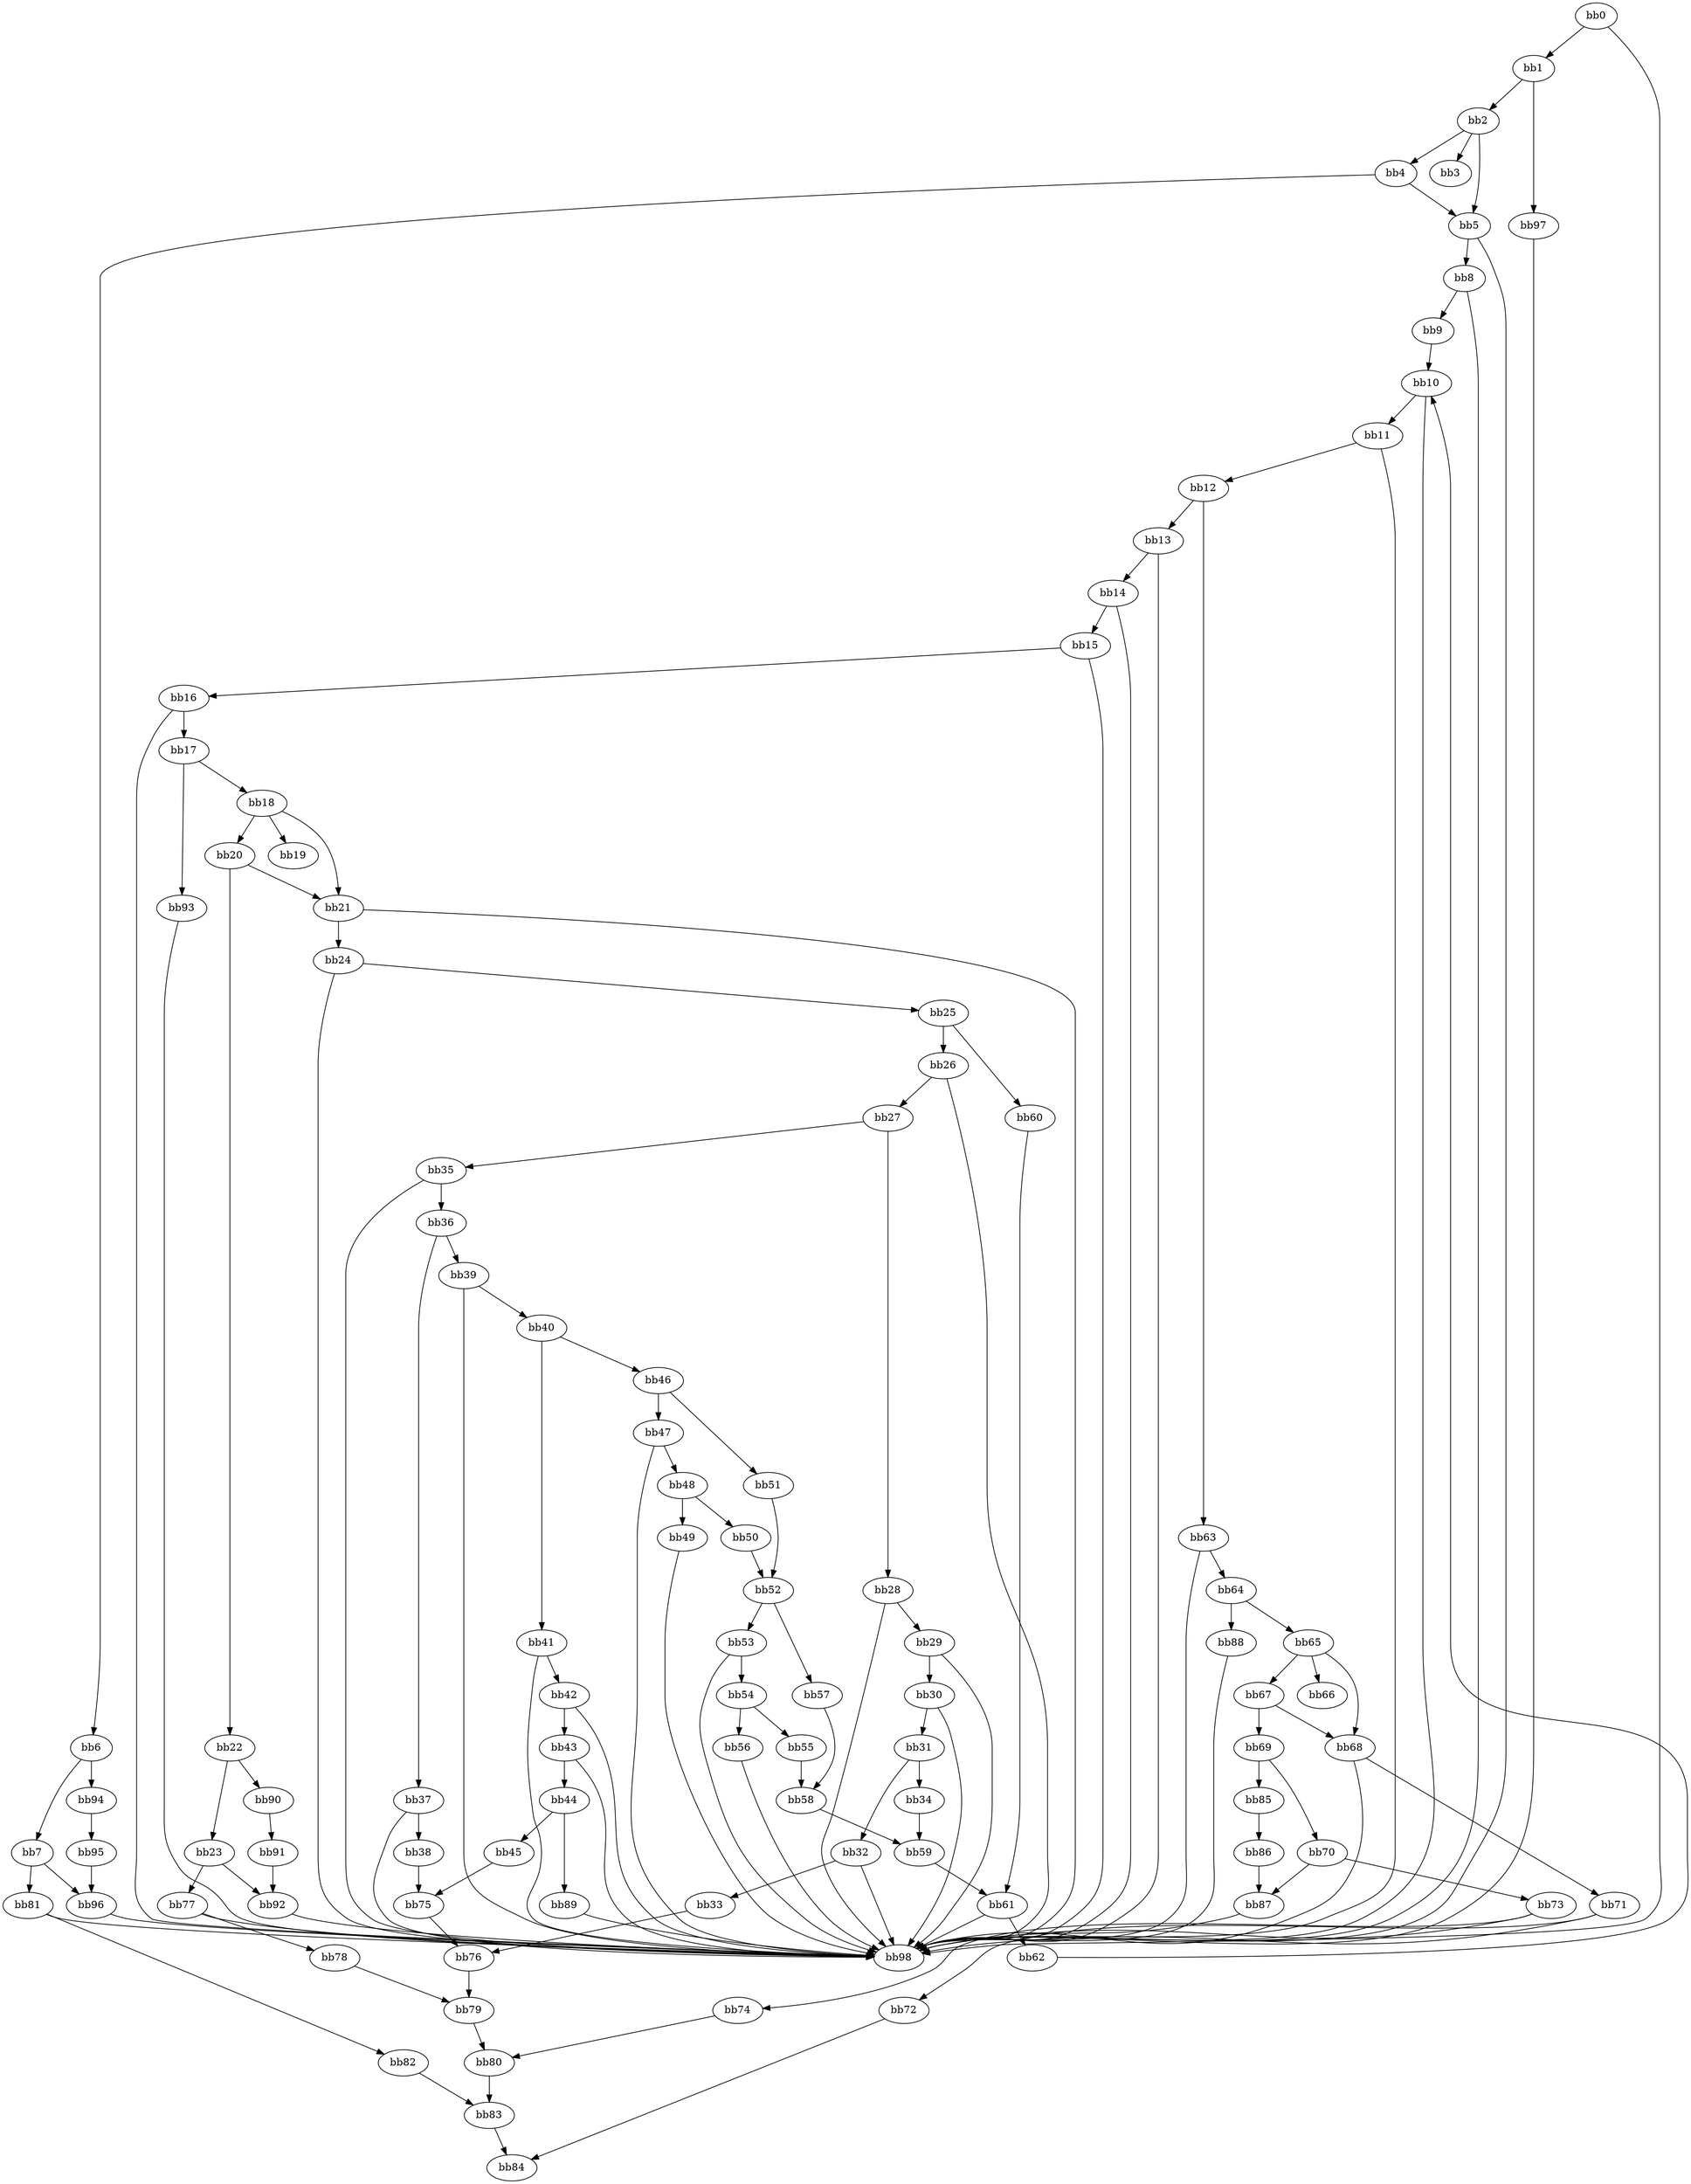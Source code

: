 digraph {
    0 [ label = "bb0\l" ]
    1 [ label = "bb1\l" ]
    2 [ label = "bb2\l" ]
    3 [ label = "bb3\l" ]
    4 [ label = "bb4\l" ]
    5 [ label = "bb5\l" ]
    6 [ label = "bb6\l" ]
    7 [ label = "bb7\l" ]
    8 [ label = "bb8\l" ]
    9 [ label = "bb9\l" ]
    10 [ label = "bb10\l" ]
    11 [ label = "bb11\l" ]
    12 [ label = "bb12\l" ]
    13 [ label = "bb13\l" ]
    14 [ label = "bb14\l" ]
    15 [ label = "bb15\l" ]
    16 [ label = "bb16\l" ]
    17 [ label = "bb17\l" ]
    18 [ label = "bb18\l" ]
    19 [ label = "bb19\l" ]
    20 [ label = "bb20\l" ]
    21 [ label = "bb21\l" ]
    22 [ label = "bb22\l" ]
    23 [ label = "bb23\l" ]
    24 [ label = "bb24\l" ]
    25 [ label = "bb25\l" ]
    26 [ label = "bb26\l" ]
    27 [ label = "bb27\l" ]
    28 [ label = "bb28\l" ]
    29 [ label = "bb29\l" ]
    30 [ label = "bb30\l" ]
    31 [ label = "bb31\l" ]
    32 [ label = "bb32\l" ]
    33 [ label = "bb33\l" ]
    34 [ label = "bb34\l" ]
    35 [ label = "bb35\l" ]
    36 [ label = "bb36\l" ]
    37 [ label = "bb37\l" ]
    38 [ label = "bb38\l" ]
    39 [ label = "bb39\l" ]
    40 [ label = "bb40\l" ]
    41 [ label = "bb41\l" ]
    42 [ label = "bb42\l" ]
    43 [ label = "bb43\l" ]
    44 [ label = "bb44\l" ]
    45 [ label = "bb45\l" ]
    46 [ label = "bb46\l" ]
    47 [ label = "bb47\l" ]
    48 [ label = "bb48\l" ]
    49 [ label = "bb49\l" ]
    50 [ label = "bb50\l" ]
    51 [ label = "bb51\l" ]
    52 [ label = "bb52\l" ]
    53 [ label = "bb53\l" ]
    54 [ label = "bb54\l" ]
    55 [ label = "bb55\l" ]
    56 [ label = "bb56\l" ]
    57 [ label = "bb57\l" ]
    58 [ label = "bb58\l" ]
    59 [ label = "bb59\l" ]
    60 [ label = "bb60\l" ]
    61 [ label = "bb61\l" ]
    62 [ label = "bb62\l" ]
    63 [ label = "bb63\l" ]
    64 [ label = "bb64\l" ]
    65 [ label = "bb65\l" ]
    66 [ label = "bb66\l" ]
    67 [ label = "bb67\l" ]
    68 [ label = "bb68\l" ]
    69 [ label = "bb69\l" ]
    70 [ label = "bb70\l" ]
    71 [ label = "bb71\l" ]
    72 [ label = "bb72\l" ]
    73 [ label = "bb73\l" ]
    74 [ label = "bb74\l" ]
    75 [ label = "bb75\l" ]
    76 [ label = "bb76\l" ]
    77 [ label = "bb77\l" ]
    78 [ label = "bb78\l" ]
    79 [ label = "bb79\l" ]
    80 [ label = "bb80\l" ]
    81 [ label = "bb81\l" ]
    82 [ label = "bb82\l" ]
    83 [ label = "bb83\l" ]
    84 [ label = "bb84\l" ]
    85 [ label = "bb85\l" ]
    86 [ label = "bb86\l" ]
    87 [ label = "bb87\l" ]
    88 [ label = "bb88\l" ]
    89 [ label = "bb89\l" ]
    90 [ label = "bb90\l" ]
    91 [ label = "bb91\l" ]
    92 [ label = "bb92\l" ]
    93 [ label = "bb93\l" ]
    94 [ label = "bb94\l" ]
    95 [ label = "bb95\l" ]
    96 [ label = "bb96\l" ]
    97 [ label = "bb97\l" ]
    98 [ label = "bb98\l" ]
    0 -> 1 [ ]
    0 -> 98 [ ]
    1 -> 2 [ ]
    1 -> 97 [ ]
    2 -> 3 [ ]
    2 -> 4 [ ]
    2 -> 5 [ ]
    4 -> 5 [ ]
    4 -> 6 [ ]
    5 -> 8 [ ]
    5 -> 98 [ ]
    6 -> 7 [ ]
    6 -> 94 [ ]
    7 -> 81 [ ]
    7 -> 96 [ ]
    8 -> 9 [ ]
    8 -> 98 [ ]
    9 -> 10 [ ]
    10 -> 11 [ ]
    10 -> 98 [ ]
    11 -> 12 [ ]
    11 -> 98 [ ]
    12 -> 13 [ ]
    12 -> 63 [ ]
    13 -> 14 [ ]
    13 -> 98 [ ]
    14 -> 15 [ ]
    14 -> 98 [ ]
    15 -> 16 [ ]
    15 -> 98 [ ]
    16 -> 17 [ ]
    16 -> 98 [ ]
    17 -> 18 [ ]
    17 -> 93 [ ]
    18 -> 19 [ ]
    18 -> 20 [ ]
    18 -> 21 [ ]
    20 -> 21 [ ]
    20 -> 22 [ ]
    21 -> 24 [ ]
    21 -> 98 [ ]
    22 -> 23 [ ]
    22 -> 90 [ ]
    23 -> 77 [ ]
    23 -> 92 [ ]
    24 -> 25 [ ]
    24 -> 98 [ ]
    25 -> 26 [ ]
    25 -> 60 [ ]
    26 -> 27 [ ]
    26 -> 98 [ ]
    27 -> 28 [ ]
    27 -> 35 [ ]
    28 -> 29 [ ]
    28 -> 98 [ ]
    29 -> 30 [ ]
    29 -> 98 [ ]
    30 -> 31 [ ]
    30 -> 98 [ ]
    31 -> 32 [ ]
    31 -> 34 [ ]
    32 -> 33 [ ]
    32 -> 98 [ ]
    33 -> 76 [ ]
    34 -> 59 [ ]
    35 -> 36 [ ]
    35 -> 98 [ ]
    36 -> 37 [ ]
    36 -> 39 [ ]
    37 -> 38 [ ]
    37 -> 98 [ ]
    38 -> 75 [ ]
    39 -> 40 [ ]
    39 -> 98 [ ]
    40 -> 41 [ ]
    40 -> 46 [ ]
    41 -> 42 [ ]
    41 -> 98 [ ]
    42 -> 43 [ ]
    42 -> 98 [ ]
    43 -> 44 [ ]
    43 -> 98 [ ]
    44 -> 45 [ ]
    44 -> 89 [ ]
    45 -> 75 [ ]
    46 -> 47 [ ]
    46 -> 51 [ ]
    47 -> 48 [ ]
    47 -> 98 [ ]
    48 -> 49 [ ]
    48 -> 50 [ ]
    49 -> 98 [ ]
    50 -> 52 [ ]
    51 -> 52 [ ]
    52 -> 53 [ ]
    52 -> 57 [ ]
    53 -> 54 [ ]
    53 -> 98 [ ]
    54 -> 55 [ ]
    54 -> 56 [ ]
    55 -> 58 [ ]
    56 -> 98 [ ]
    57 -> 58 [ ]
    58 -> 59 [ ]
    59 -> 61 [ ]
    60 -> 61 [ ]
    61 -> 62 [ ]
    61 -> 98 [ ]
    62 -> 10 [ ]
    63 -> 64 [ ]
    63 -> 98 [ ]
    64 -> 65 [ ]
    64 -> 88 [ ]
    65 -> 66 [ ]
    65 -> 67 [ ]
    65 -> 68 [ ]
    67 -> 68 [ ]
    67 -> 69 [ ]
    68 -> 71 [ ]
    68 -> 98 [ ]
    69 -> 70 [ ]
    69 -> 85 [ ]
    70 -> 73 [ ]
    70 -> 87 [ ]
    71 -> 72 [ ]
    71 -> 98 [ ]
    72 -> 84 [ ]
    73 -> 74 [ ]
    73 -> 98 [ ]
    74 -> 80 [ ]
    75 -> 76 [ ]
    76 -> 79 [ ]
    77 -> 78 [ ]
    77 -> 98 [ ]
    78 -> 79 [ ]
    79 -> 80 [ ]
    80 -> 83 [ ]
    81 -> 82 [ ]
    81 -> 98 [ ]
    82 -> 83 [ ]
    83 -> 84 [ ]
    85 -> 86 [ ]
    86 -> 87 [ ]
    87 -> 98 [ ]
    88 -> 98 [ ]
    89 -> 98 [ ]
    90 -> 91 [ ]
    91 -> 92 [ ]
    92 -> 98 [ ]
    93 -> 98 [ ]
    94 -> 95 [ ]
    95 -> 96 [ ]
    96 -> 98 [ ]
    97 -> 98 [ ]
}

